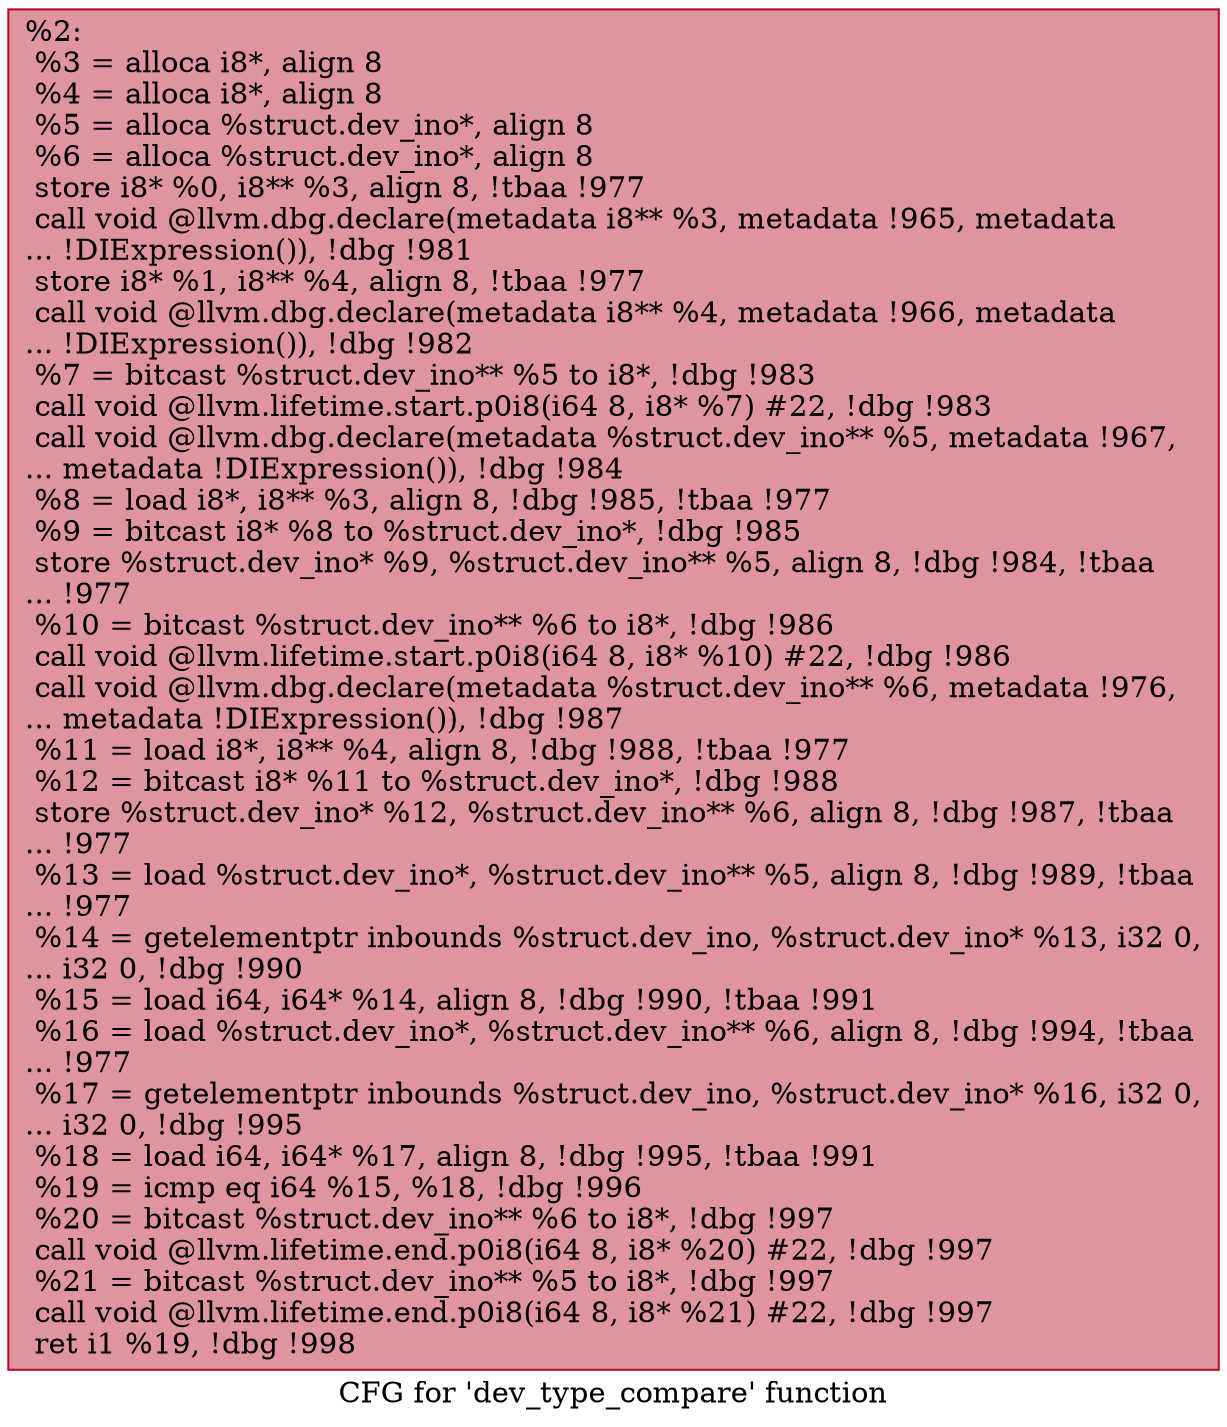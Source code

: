 digraph "CFG for 'dev_type_compare' function" {
	label="CFG for 'dev_type_compare' function";

	Node0x2224930 [shape=record,color="#b70d28ff", style=filled, fillcolor="#b70d2870",label="{%2:\l  %3 = alloca i8*, align 8\l  %4 = alloca i8*, align 8\l  %5 = alloca %struct.dev_ino*, align 8\l  %6 = alloca %struct.dev_ino*, align 8\l  store i8* %0, i8** %3, align 8, !tbaa !977\l  call void @llvm.dbg.declare(metadata i8** %3, metadata !965, metadata\l... !DIExpression()), !dbg !981\l  store i8* %1, i8** %4, align 8, !tbaa !977\l  call void @llvm.dbg.declare(metadata i8** %4, metadata !966, metadata\l... !DIExpression()), !dbg !982\l  %7 = bitcast %struct.dev_ino** %5 to i8*, !dbg !983\l  call void @llvm.lifetime.start.p0i8(i64 8, i8* %7) #22, !dbg !983\l  call void @llvm.dbg.declare(metadata %struct.dev_ino** %5, metadata !967,\l... metadata !DIExpression()), !dbg !984\l  %8 = load i8*, i8** %3, align 8, !dbg !985, !tbaa !977\l  %9 = bitcast i8* %8 to %struct.dev_ino*, !dbg !985\l  store %struct.dev_ino* %9, %struct.dev_ino** %5, align 8, !dbg !984, !tbaa\l... !977\l  %10 = bitcast %struct.dev_ino** %6 to i8*, !dbg !986\l  call void @llvm.lifetime.start.p0i8(i64 8, i8* %10) #22, !dbg !986\l  call void @llvm.dbg.declare(metadata %struct.dev_ino** %6, metadata !976,\l... metadata !DIExpression()), !dbg !987\l  %11 = load i8*, i8** %4, align 8, !dbg !988, !tbaa !977\l  %12 = bitcast i8* %11 to %struct.dev_ino*, !dbg !988\l  store %struct.dev_ino* %12, %struct.dev_ino** %6, align 8, !dbg !987, !tbaa\l... !977\l  %13 = load %struct.dev_ino*, %struct.dev_ino** %5, align 8, !dbg !989, !tbaa\l... !977\l  %14 = getelementptr inbounds %struct.dev_ino, %struct.dev_ino* %13, i32 0,\l... i32 0, !dbg !990\l  %15 = load i64, i64* %14, align 8, !dbg !990, !tbaa !991\l  %16 = load %struct.dev_ino*, %struct.dev_ino** %6, align 8, !dbg !994, !tbaa\l... !977\l  %17 = getelementptr inbounds %struct.dev_ino, %struct.dev_ino* %16, i32 0,\l... i32 0, !dbg !995\l  %18 = load i64, i64* %17, align 8, !dbg !995, !tbaa !991\l  %19 = icmp eq i64 %15, %18, !dbg !996\l  %20 = bitcast %struct.dev_ino** %6 to i8*, !dbg !997\l  call void @llvm.lifetime.end.p0i8(i64 8, i8* %20) #22, !dbg !997\l  %21 = bitcast %struct.dev_ino** %5 to i8*, !dbg !997\l  call void @llvm.lifetime.end.p0i8(i64 8, i8* %21) #22, !dbg !997\l  ret i1 %19, !dbg !998\l}"];
}
